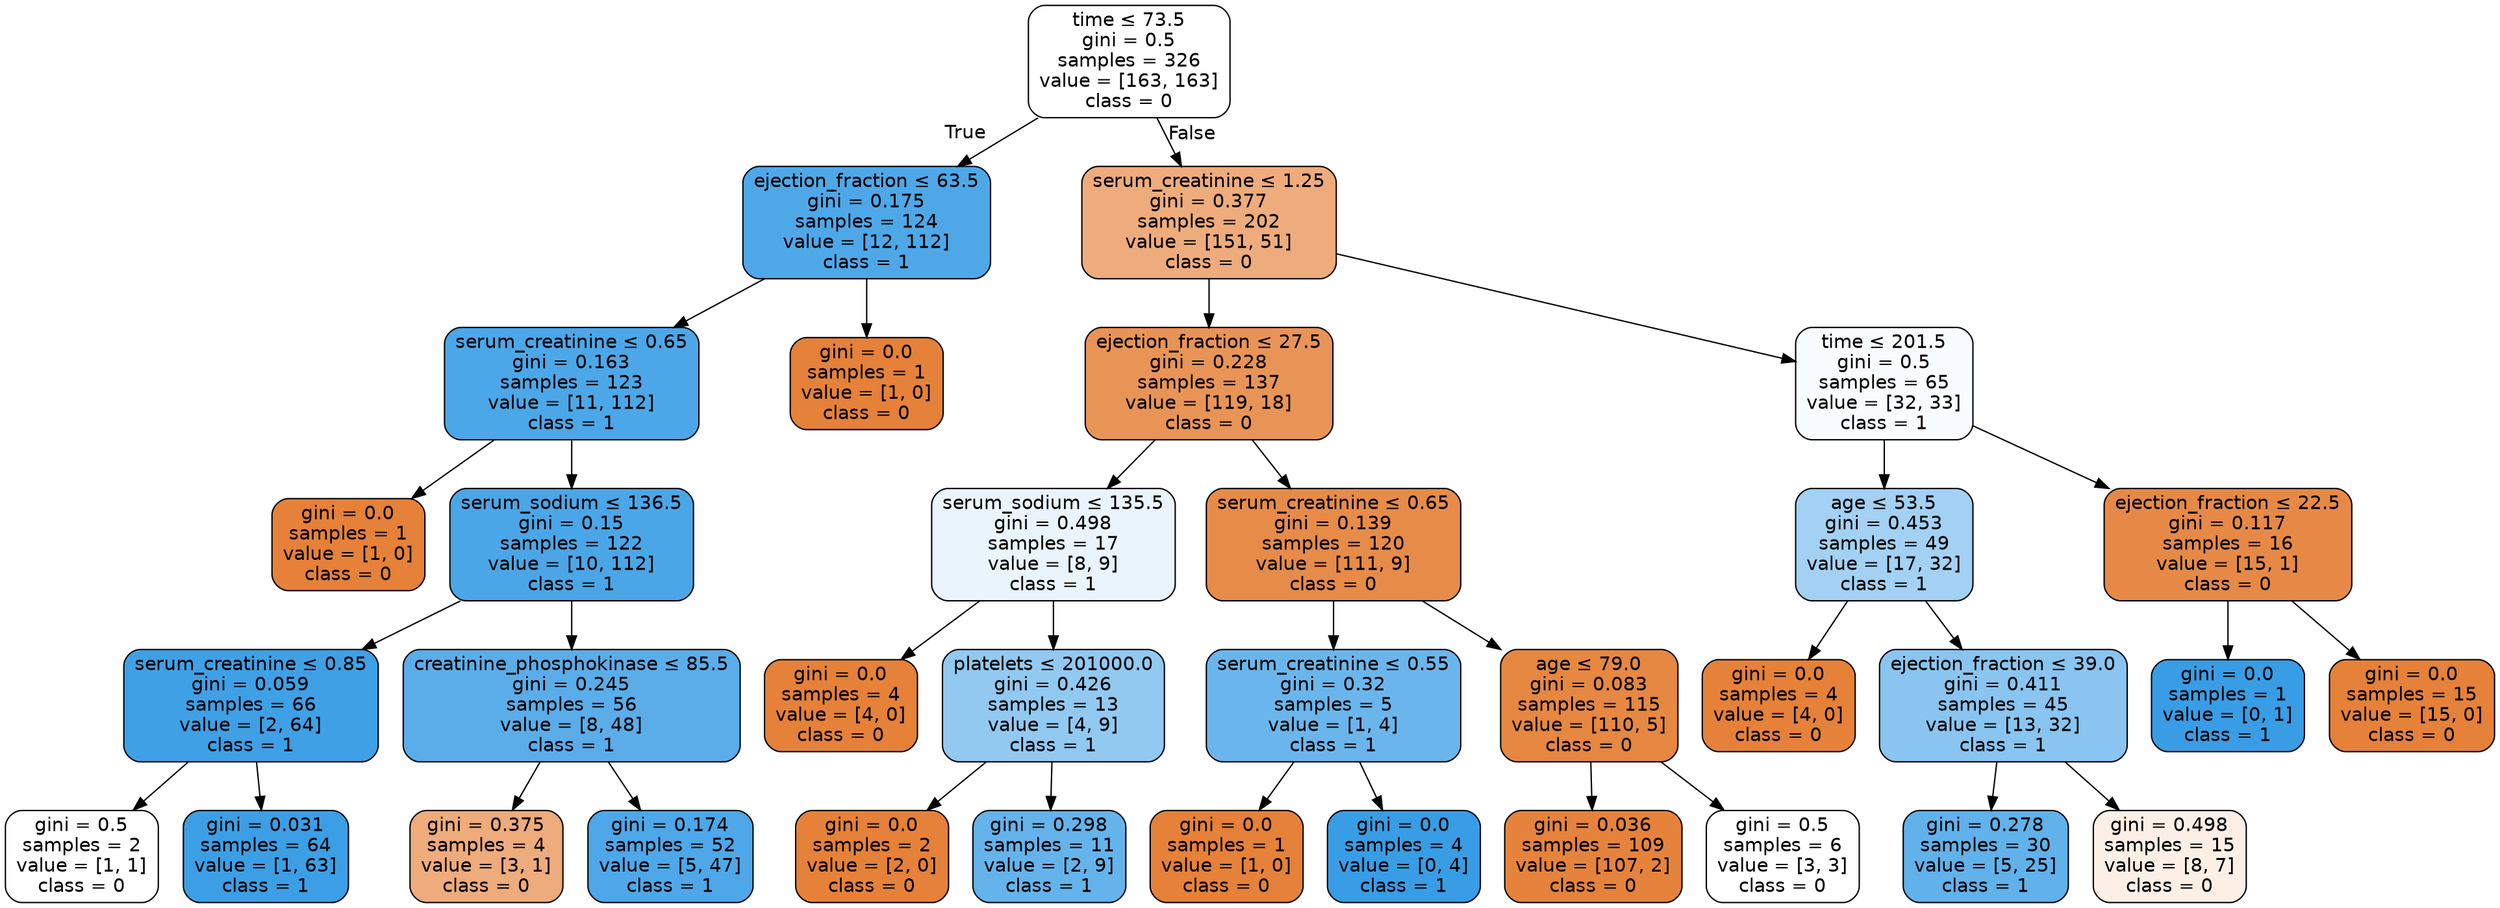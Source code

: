 digraph Tree {
node [shape=box, style="filled, rounded", color="black", fontname=helvetica] ;
edge [fontname=helvetica] ;
0 [label=<time &le; 73.5<br/>gini = 0.5<br/>samples = 326<br/>value = [163, 163]<br/>class = 0>, fillcolor="#ffffff"] ;
1 [label=<ejection_fraction &le; 63.5<br/>gini = 0.175<br/>samples = 124<br/>value = [12, 112]<br/>class = 1>, fillcolor="#4ea8e8"] ;
0 -> 1 [labeldistance=2.5, labelangle=45, headlabel="True"] ;
2 [label=<serum_creatinine &le; 0.65<br/>gini = 0.163<br/>samples = 123<br/>value = [11, 112]<br/>class = 1>, fillcolor="#4ca7e8"] ;
1 -> 2 ;
3 [label=<gini = 0.0<br/>samples = 1<br/>value = [1, 0]<br/>class = 0>, fillcolor="#e58139"] ;
2 -> 3 ;
4 [label=<serum_sodium &le; 136.5<br/>gini = 0.15<br/>samples = 122<br/>value = [10, 112]<br/>class = 1>, fillcolor="#4ba6e7"] ;
2 -> 4 ;
5 [label=<serum_creatinine &le; 0.85<br/>gini = 0.059<br/>samples = 66<br/>value = [2, 64]<br/>class = 1>, fillcolor="#3fa0e6"] ;
4 -> 5 ;
6 [label=<gini = 0.5<br/>samples = 2<br/>value = [1, 1]<br/>class = 0>, fillcolor="#ffffff"] ;
5 -> 6 ;
7 [label=<gini = 0.031<br/>samples = 64<br/>value = [1, 63]<br/>class = 1>, fillcolor="#3c9fe5"] ;
5 -> 7 ;
8 [label=<creatinine_phosphokinase &le; 85.5<br/>gini = 0.245<br/>samples = 56<br/>value = [8, 48]<br/>class = 1>, fillcolor="#5aade9"] ;
4 -> 8 ;
9 [label=<gini = 0.375<br/>samples = 4<br/>value = [3, 1]<br/>class = 0>, fillcolor="#eeab7b"] ;
8 -> 9 ;
10 [label=<gini = 0.174<br/>samples = 52<br/>value = [5, 47]<br/>class = 1>, fillcolor="#4ea7e8"] ;
8 -> 10 ;
11 [label=<gini = 0.0<br/>samples = 1<br/>value = [1, 0]<br/>class = 0>, fillcolor="#e58139"] ;
1 -> 11 ;
12 [label=<serum_creatinine &le; 1.25<br/>gini = 0.377<br/>samples = 202<br/>value = [151, 51]<br/>class = 0>, fillcolor="#eeac7c"] ;
0 -> 12 [labeldistance=2.5, labelangle=-45, headlabel="False"] ;
13 [label=<ejection_fraction &le; 27.5<br/>gini = 0.228<br/>samples = 137<br/>value = [119, 18]<br/>class = 0>, fillcolor="#e99457"] ;
12 -> 13 ;
14 [label=<serum_sodium &le; 135.5<br/>gini = 0.498<br/>samples = 17<br/>value = [8, 9]<br/>class = 1>, fillcolor="#e9f4fc"] ;
13 -> 14 ;
15 [label=<gini = 0.0<br/>samples = 4<br/>value = [4, 0]<br/>class = 0>, fillcolor="#e58139"] ;
14 -> 15 ;
16 [label=<platelets &le; 201000.0<br/>gini = 0.426<br/>samples = 13<br/>value = [4, 9]<br/>class = 1>, fillcolor="#91c9f1"] ;
14 -> 16 ;
17 [label=<gini = 0.0<br/>samples = 2<br/>value = [2, 0]<br/>class = 0>, fillcolor="#e58139"] ;
16 -> 17 ;
18 [label=<gini = 0.298<br/>samples = 11<br/>value = [2, 9]<br/>class = 1>, fillcolor="#65b3eb"] ;
16 -> 18 ;
19 [label=<serum_creatinine &le; 0.65<br/>gini = 0.139<br/>samples = 120<br/>value = [111, 9]<br/>class = 0>, fillcolor="#e78b49"] ;
13 -> 19 ;
20 [label=<serum_creatinine &le; 0.55<br/>gini = 0.32<br/>samples = 5<br/>value = [1, 4]<br/>class = 1>, fillcolor="#6ab6ec"] ;
19 -> 20 ;
21 [label=<gini = 0.0<br/>samples = 1<br/>value = [1, 0]<br/>class = 0>, fillcolor="#e58139"] ;
20 -> 21 ;
22 [label=<gini = 0.0<br/>samples = 4<br/>value = [0, 4]<br/>class = 1>, fillcolor="#399de5"] ;
20 -> 22 ;
23 [label=<age &le; 79.0<br/>gini = 0.083<br/>samples = 115<br/>value = [110, 5]<br/>class = 0>, fillcolor="#e68742"] ;
19 -> 23 ;
24 [label=<gini = 0.036<br/>samples = 109<br/>value = [107, 2]<br/>class = 0>, fillcolor="#e5833d"] ;
23 -> 24 ;
25 [label=<gini = 0.5<br/>samples = 6<br/>value = [3, 3]<br/>class = 0>, fillcolor="#ffffff"] ;
23 -> 25 ;
26 [label=<time &le; 201.5<br/>gini = 0.5<br/>samples = 65<br/>value = [32, 33]<br/>class = 1>, fillcolor="#f9fcfe"] ;
12 -> 26 ;
27 [label=<age &le; 53.5<br/>gini = 0.453<br/>samples = 49<br/>value = [17, 32]<br/>class = 1>, fillcolor="#a2d1f3"] ;
26 -> 27 ;
28 [label=<gini = 0.0<br/>samples = 4<br/>value = [4, 0]<br/>class = 0>, fillcolor="#e58139"] ;
27 -> 28 ;
29 [label=<ejection_fraction &le; 39.0<br/>gini = 0.411<br/>samples = 45<br/>value = [13, 32]<br/>class = 1>, fillcolor="#89c5f0"] ;
27 -> 29 ;
30 [label=<gini = 0.278<br/>samples = 30<br/>value = [5, 25]<br/>class = 1>, fillcolor="#61b1ea"] ;
29 -> 30 ;
31 [label=<gini = 0.498<br/>samples = 15<br/>value = [8, 7]<br/>class = 0>, fillcolor="#fcefe6"] ;
29 -> 31 ;
32 [label=<ejection_fraction &le; 22.5<br/>gini = 0.117<br/>samples = 16<br/>value = [15, 1]<br/>class = 0>, fillcolor="#e78946"] ;
26 -> 32 ;
33 [label=<gini = 0.0<br/>samples = 1<br/>value = [0, 1]<br/>class = 1>, fillcolor="#399de5"] ;
32 -> 33 ;
34 [label=<gini = 0.0<br/>samples = 15<br/>value = [15, 0]<br/>class = 0>, fillcolor="#e58139"] ;
32 -> 34 ;
}